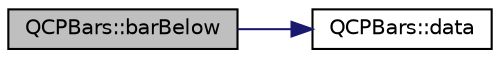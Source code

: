 digraph "QCPBars::barBelow"
{
  edge [fontname="Helvetica",fontsize="10",labelfontname="Helvetica",labelfontsize="10"];
  node [fontname="Helvetica",fontsize="10",shape=record];
  rankdir="LR";
  Node20 [label="QCPBars::barBelow",height=0.2,width=0.4,color="black", fillcolor="grey75", style="filled", fontcolor="black"];
  Node20 -> Node21 [color="midnightblue",fontsize="10",style="solid",fontname="Helvetica"];
  Node21 [label="QCPBars::data",height=0.2,width=0.4,color="black", fillcolor="white", style="filled",URL="$d9/d56/class_q_c_p_bars.html#a185bcee5f2d96fbc336a2d270687d016"];
}
